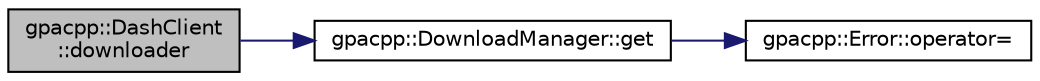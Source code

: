 digraph "gpacpp::DashClient::downloader"
{
 // INTERACTIVE_SVG=YES
  edge [fontname="Helvetica",fontsize="10",labelfontname="Helvetica",labelfontsize="10"];
  node [fontname="Helvetica",fontsize="10",shape=record];
  rankdir="LR";
  Node1 [label="gpacpp::DashClient\l::downloader",height=0.2,width=0.4,color="black", fillcolor="grey75", style="filled", fontcolor="black"];
  Node1 -> Node2 [color="midnightblue",fontsize="10",style="solid",fontname="Helvetica"];
  Node2 [label="gpacpp::DownloadManager::get",height=0.2,width=0.4,color="black", fillcolor="white", style="filled",URL="$classgpacpp_1_1_download_manager.html#a18e43fa5ae650a7546753a6da55da0a2"];
  Node2 -> Node3 [color="midnightblue",fontsize="10",style="solid",fontname="Helvetica"];
  Node3 [label="gpacpp::Error::operator=",height=0.2,width=0.4,color="black", fillcolor="white", style="filled",URL="$classgpacpp_1_1_error.html#a13027311fe2e75d46fec7715e6996183"];
}
